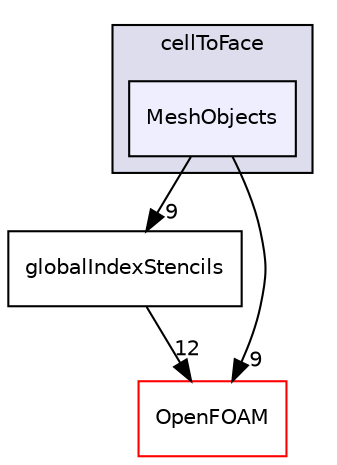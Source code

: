 digraph "src/finiteVolume/fvMesh/extendedStencil/cellToFace/MeshObjects" {
  bgcolor=transparent;
  compound=true
  node [ fontsize="10", fontname="Helvetica"];
  edge [ labelfontsize="10", labelfontname="Helvetica"];
  subgraph clusterdir_6b2cdcecd74bbe32713af3749edcc072 {
    graph [ bgcolor="#ddddee", pencolor="black", label="cellToFace" fontname="Helvetica", fontsize="10", URL="dir_6b2cdcecd74bbe32713af3749edcc072.html"]
  dir_1500d247ac89856555640edd20a765ce [shape=box, label="MeshObjects", style="filled", fillcolor="#eeeeff", pencolor="black", URL="dir_1500d247ac89856555640edd20a765ce.html"];
  }
  dir_40a995384affd54e838e9e7659b3952a [shape=box label="globalIndexStencils" URL="dir_40a995384affd54e838e9e7659b3952a.html"];
  dir_c5473ff19b20e6ec4dfe5c310b3778a8 [shape=box label="OpenFOAM" color="red" URL="dir_c5473ff19b20e6ec4dfe5c310b3778a8.html"];
  dir_1500d247ac89856555640edd20a765ce->dir_40a995384affd54e838e9e7659b3952a [headlabel="9", labeldistance=1.5 headhref="dir_001122_001121.html"];
  dir_1500d247ac89856555640edd20a765ce->dir_c5473ff19b20e6ec4dfe5c310b3778a8 [headlabel="9", labeldistance=1.5 headhref="dir_001122_001888.html"];
  dir_40a995384affd54e838e9e7659b3952a->dir_c5473ff19b20e6ec4dfe5c310b3778a8 [headlabel="12", labeldistance=1.5 headhref="dir_001121_001888.html"];
}
